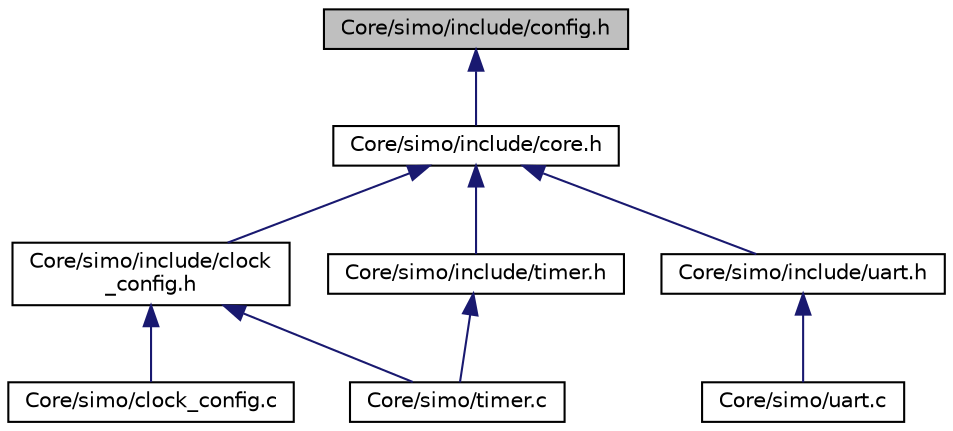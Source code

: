 digraph "Core/simo/include/config.h"
{
 // LATEX_PDF_SIZE
  edge [fontname="Helvetica",fontsize="10",labelfontname="Helvetica",labelfontsize="10"];
  node [fontname="Helvetica",fontsize="10",shape=record];
  Node1 [label="Core/simo/include/config.h",height=0.2,width=0.4,color="black", fillcolor="grey75", style="filled", fontcolor="black",tooltip=" "];
  Node1 -> Node2 [dir="back",color="midnightblue",fontsize="10",style="solid",fontname="Helvetica"];
  Node2 [label="Core/simo/include/core.h",height=0.2,width=0.4,color="black", fillcolor="white", style="filled",URL="$core_8h.html",tooltip=" "];
  Node2 -> Node3 [dir="back",color="midnightblue",fontsize="10",style="solid",fontname="Helvetica"];
  Node3 [label="Core/simo/include/clock\l_config.h",height=0.2,width=0.4,color="black", fillcolor="white", style="filled",URL="$clock__config_8h.html",tooltip=" "];
  Node3 -> Node4 [dir="back",color="midnightblue",fontsize="10",style="solid",fontname="Helvetica"];
  Node4 [label="Core/simo/clock_config.c",height=0.2,width=0.4,color="black", fillcolor="white", style="filled",URL="$clock__config_8c.html",tooltip=" "];
  Node3 -> Node5 [dir="back",color="midnightblue",fontsize="10",style="solid",fontname="Helvetica"];
  Node5 [label="Core/simo/timer.c",height=0.2,width=0.4,color="black", fillcolor="white", style="filled",URL="$timer_8c.html",tooltip=" "];
  Node2 -> Node6 [dir="back",color="midnightblue",fontsize="10",style="solid",fontname="Helvetica"];
  Node6 [label="Core/simo/include/timer.h",height=0.2,width=0.4,color="black", fillcolor="white", style="filled",URL="$timer_8h.html",tooltip=" "];
  Node6 -> Node5 [dir="back",color="midnightblue",fontsize="10",style="solid",fontname="Helvetica"];
  Node2 -> Node7 [dir="back",color="midnightblue",fontsize="10",style="solid",fontname="Helvetica"];
  Node7 [label="Core/simo/include/uart.h",height=0.2,width=0.4,color="black", fillcolor="white", style="filled",URL="$uart_8h.html",tooltip=" "];
  Node7 -> Node8 [dir="back",color="midnightblue",fontsize="10",style="solid",fontname="Helvetica"];
  Node8 [label="Core/simo/uart.c",height=0.2,width=0.4,color="black", fillcolor="white", style="filled",URL="$uart_8c.html",tooltip=" "];
}

